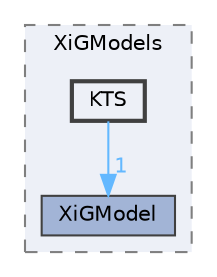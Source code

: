 digraph "applications/solvers/combustion/PDRFoam/XiModels/XiGModels/KTS"
{
 // LATEX_PDF_SIZE
  bgcolor="transparent";
  edge [fontname=Helvetica,fontsize=10,labelfontname=Helvetica,labelfontsize=10];
  node [fontname=Helvetica,fontsize=10,shape=box,height=0.2,width=0.4];
  compound=true
  subgraph clusterdir_8466298f5f92a7096630ba54e6501d61 {
    graph [ bgcolor="#edf0f7", pencolor="grey50", label="XiGModels", fontname=Helvetica,fontsize=10 style="filled,dashed", URL="dir_8466298f5f92a7096630ba54e6501d61.html",tooltip=""]
  dir_30a376875544d288d5b7e930364c2096 [label="XiGModel", fillcolor="#a2b4d6", color="grey25", style="filled", URL="dir_30a376875544d288d5b7e930364c2096.html",tooltip=""];
  dir_6fa0e319b4260cb07abdf54ef10a2060 [label="KTS", fillcolor="#edf0f7", color="grey25", style="filled,bold", URL="dir_6fa0e319b4260cb07abdf54ef10a2060.html",tooltip=""];
  }
  dir_6fa0e319b4260cb07abdf54ef10a2060->dir_30a376875544d288d5b7e930364c2096 [headlabel="1", labeldistance=1.5 headhref="dir_002053_004438.html" href="dir_002053_004438.html" color="steelblue1" fontcolor="steelblue1"];
}
